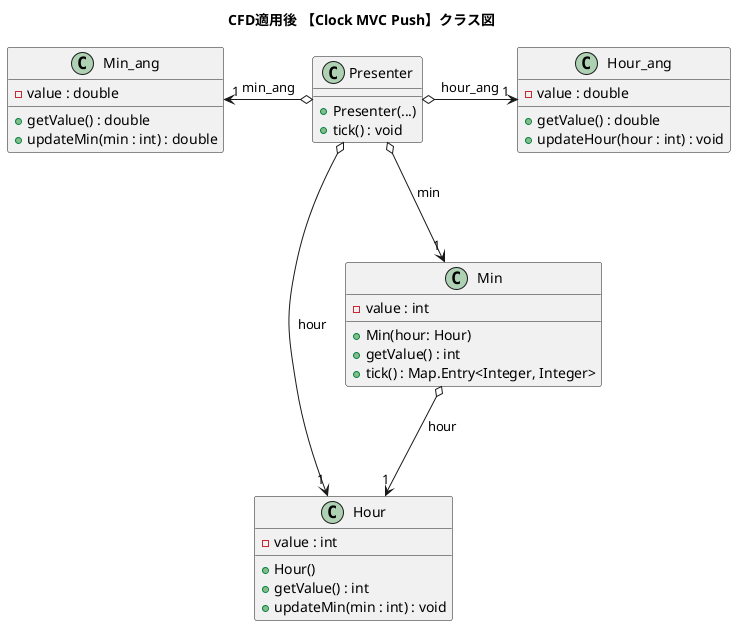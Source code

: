@startuml
title "CFD適用後 【Clock MVC Push】クラス図"

class Hour_ang{
    -value : double
    +getValue() : double
    +updateHour(hour : int) : void
}

class Hour{
    -value : int
    +Hour()
    +getValue() : int
    +updateMin(min : int) : void
}

class Min_ang{
    -value : double
    +getValue() : double
    +updateMin(min : int) : double
}

class Min{
    -value : int
    +Min(hour: Hour)
    +getValue() : int
    +tick() : Map.Entry<Integer, Integer>
}

class Presenter{
    +Presenter(...)
    +tick() : void    
}

'---------------------------------------------------------
Presenter o-down-> "1" Min : min
Presenter o-left-> "1" Min_ang : min_ang
Presenter o-right-> "1" Hour_ang : hour_ang
Presenter o--down--> "1" Hour : hour

Min o-down-> "1" Hour : hour

@enduml